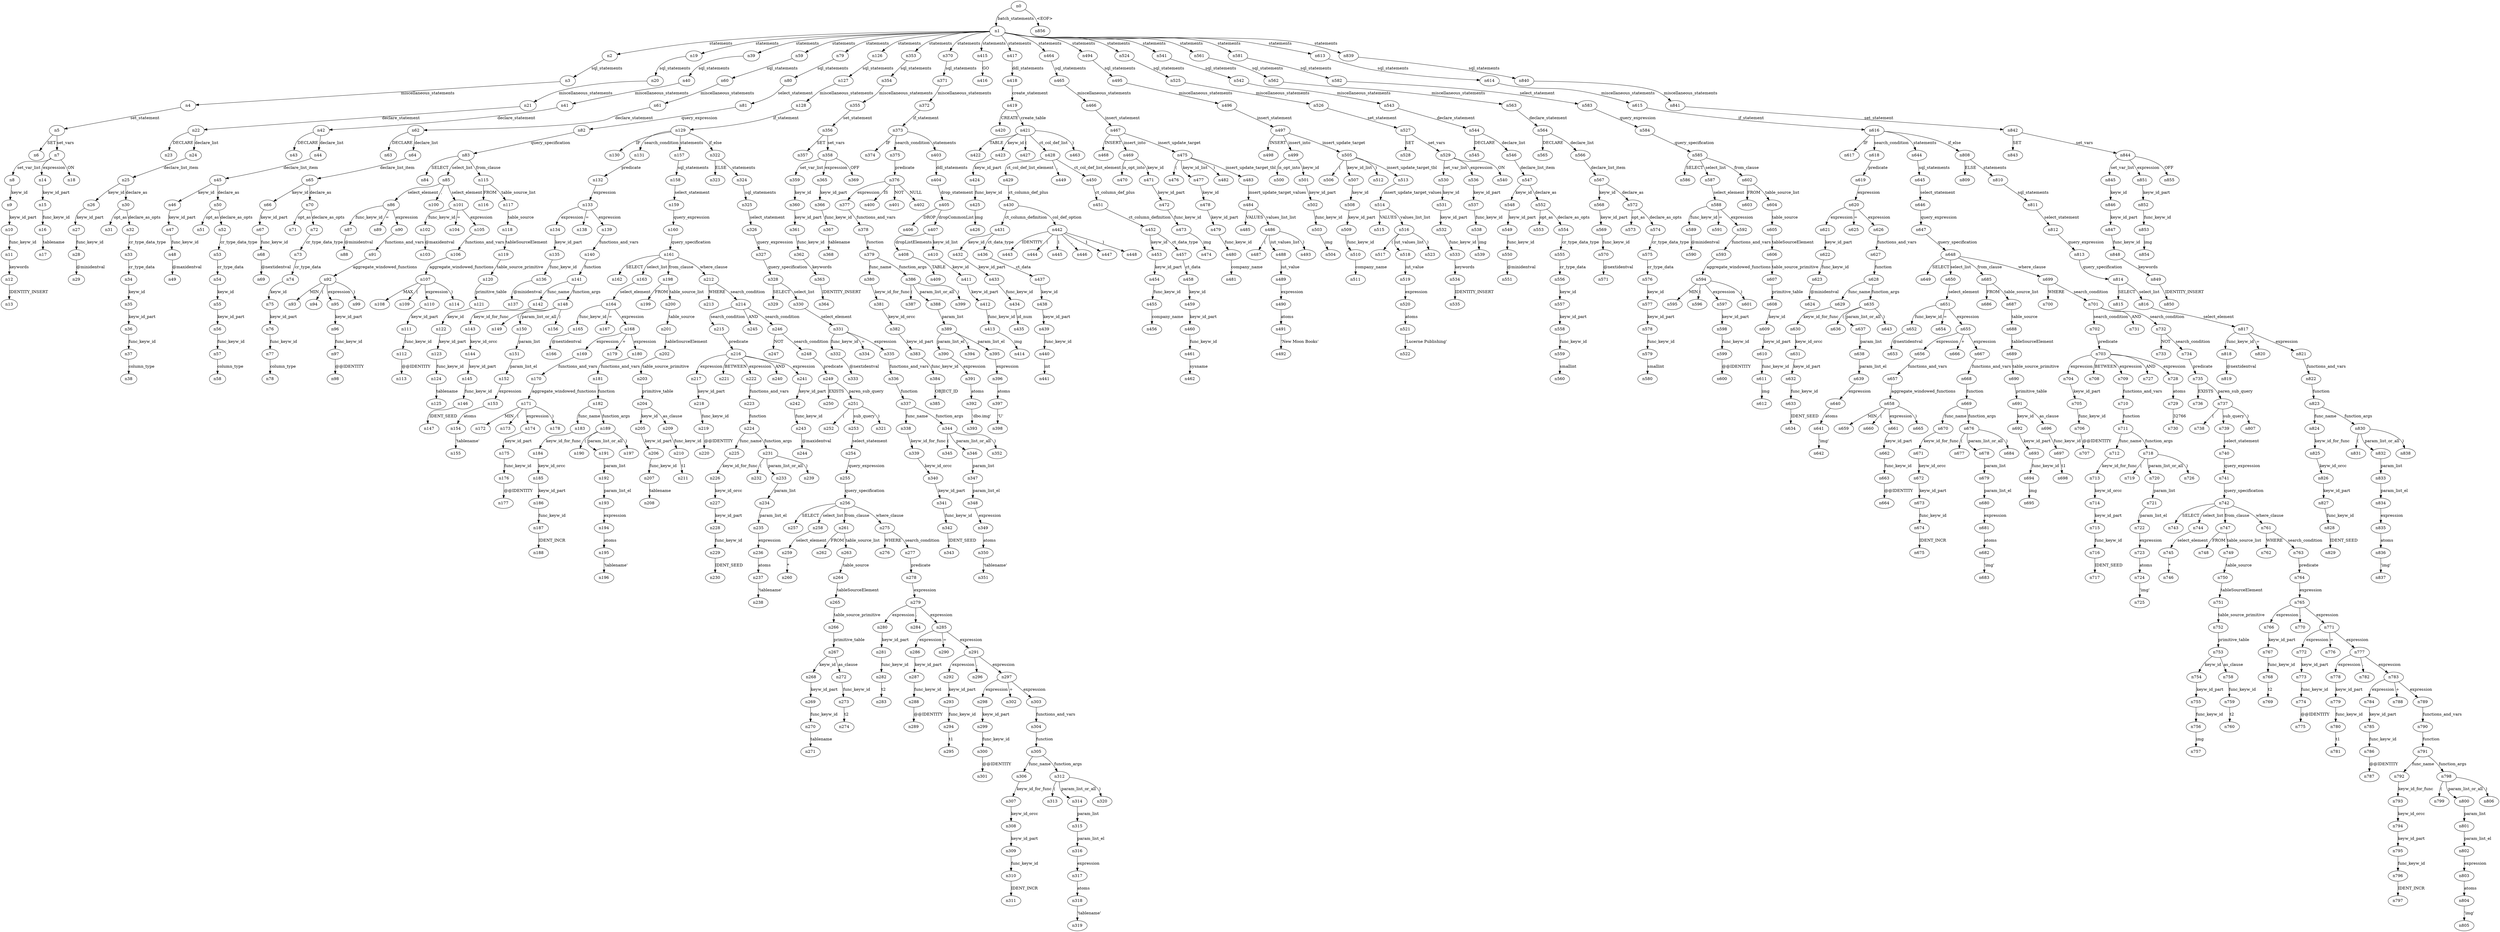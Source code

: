 digraph ParseTree {
  n0 -> n1 [label="batch_statements"];
  n1 -> n2 [label="statements"];
  n2 -> n3 [label="sql_statements"];
  n3 -> n4 [label="miscellaneous_statements"];
  n4 -> n5 [label="set_statement"];
  n5 -> n6 [label="SET"];
  n5 -> n7 [label="set_vars"];
  n7 -> n8 [label="set_var_list"];
  n8 -> n9 [label="keyw_id"];
  n9 -> n10 [label="keyw_id_part"];
  n10 -> n11 [label="func_keyw_id"];
  n11 -> n12 [label="keywords"];
  n12 -> n13 [label="IDENTITY_INSERT"];
  n7 -> n14 [label="expression"];
  n14 -> n15 [label="keyw_id_part"];
  n15 -> n16 [label="func_keyw_id"];
  n16 -> n17 [label="tablename"];
  n7 -> n18 [label="ON"];
  n1 -> n19 [label="statements"];
  n19 -> n20 [label="sql_statements"];
  n20 -> n21 [label="miscellaneous_statements"];
  n21 -> n22 [label="declare_statement"];
  n22 -> n23 [label="DECLARE"];
  n22 -> n24 [label="declare_list"];
  n24 -> n25 [label="declare_list_item"];
  n25 -> n26 [label="keyw_id"];
  n26 -> n27 [label="keyw_id_part"];
  n27 -> n28 [label="func_keyw_id"];
  n28 -> n29 [label="@minidentval"];
  n25 -> n30 [label="declare_as"];
  n30 -> n31 [label="opt_as"];
  n30 -> n32 [label="declare_as_opts"];
  n32 -> n33 [label="cr_type_data_type"];
  n33 -> n34 [label="cr_type_data"];
  n34 -> n35 [label="keyw_id"];
  n35 -> n36 [label="keyw_id_part"];
  n36 -> n37 [label="func_keyw_id"];
  n37 -> n38 [label="column_type"];
  n1 -> n39 [label="statements"];
  n39 -> n40 [label="sql_statements"];
  n40 -> n41 [label="miscellaneous_statements"];
  n41 -> n42 [label="declare_statement"];
  n42 -> n43 [label="DECLARE"];
  n42 -> n44 [label="declare_list"];
  n44 -> n45 [label="declare_list_item"];
  n45 -> n46 [label="keyw_id"];
  n46 -> n47 [label="keyw_id_part"];
  n47 -> n48 [label="func_keyw_id"];
  n48 -> n49 [label="@maxidentval"];
  n45 -> n50 [label="declare_as"];
  n50 -> n51 [label="opt_as"];
  n50 -> n52 [label="declare_as_opts"];
  n52 -> n53 [label="cr_type_data_type"];
  n53 -> n54 [label="cr_type_data"];
  n54 -> n55 [label="keyw_id"];
  n55 -> n56 [label="keyw_id_part"];
  n56 -> n57 [label="func_keyw_id"];
  n57 -> n58 [label="column_type"];
  n1 -> n59 [label="statements"];
  n59 -> n60 [label="sql_statements"];
  n60 -> n61 [label="miscellaneous_statements"];
  n61 -> n62 [label="declare_statement"];
  n62 -> n63 [label="DECLARE"];
  n62 -> n64 [label="declare_list"];
  n64 -> n65 [label="declare_list_item"];
  n65 -> n66 [label="keyw_id"];
  n66 -> n67 [label="keyw_id_part"];
  n67 -> n68 [label="func_keyw_id"];
  n68 -> n69 [label="@nextidentval"];
  n65 -> n70 [label="declare_as"];
  n70 -> n71 [label="opt_as"];
  n70 -> n72 [label="declare_as_opts"];
  n72 -> n73 [label="cr_type_data_type"];
  n73 -> n74 [label="cr_type_data"];
  n74 -> n75 [label="keyw_id"];
  n75 -> n76 [label="keyw_id_part"];
  n76 -> n77 [label="func_keyw_id"];
  n77 -> n78 [label="column_type"];
  n1 -> n79 [label="statements"];
  n79 -> n80 [label="sql_statements"];
  n80 -> n81 [label="select_statement"];
  n81 -> n82 [label="query_expression"];
  n82 -> n83 [label="query_specification"];
  n83 -> n84 [label="SELECT"];
  n83 -> n85 [label="select_list"];
  n85 -> n86 [label="select_element"];
  n86 -> n87 [label="func_keyw_id"];
  n87 -> n88 [label="@minidentval"];
  n86 -> n89 [label="="];
  n86 -> n90 [label="expression"];
  n90 -> n91 [label="functions_and_vars"];
  n91 -> n92 [label="aggregate_windowed_functions"];
  n92 -> n93 [label="MIN"];
  n92 -> n94 [label="("];
  n92 -> n95 [label="expression"];
  n95 -> n96 [label="keyw_id_part"];
  n96 -> n97 [label="func_keyw_id"];
  n97 -> n98 [label="@@IDENTITY"];
  n92 -> n99 [label=")"];
  n85 -> n100 [label=","];
  n85 -> n101 [label="select_element"];
  n101 -> n102 [label="func_keyw_id"];
  n102 -> n103 [label="@maxidentval"];
  n101 -> n104 [label="="];
  n101 -> n105 [label="expression"];
  n105 -> n106 [label="functions_and_vars"];
  n106 -> n107 [label="aggregate_windowed_functions"];
  n107 -> n108 [label="MAX"];
  n107 -> n109 [label="("];
  n107 -> n110 [label="expression"];
  n110 -> n111 [label="keyw_id_part"];
  n111 -> n112 [label="func_keyw_id"];
  n112 -> n113 [label="@@IDENTITY"];
  n107 -> n114 [label=")"];
  n83 -> n115 [label="from_clause"];
  n115 -> n116 [label="FROM"];
  n115 -> n117 [label="table_source_list"];
  n117 -> n118 [label="table_source"];
  n118 -> n119 [label="tableSourceElement"];
  n119 -> n120 [label="table_source_primitive"];
  n120 -> n121 [label="primitive_table"];
  n121 -> n122 [label="keyw_id"];
  n122 -> n123 [label="keyw_id_part"];
  n123 -> n124 [label="func_keyw_id"];
  n124 -> n125 [label="tablename"];
  n1 -> n126 [label="statements"];
  n126 -> n127 [label="sql_statements"];
  n127 -> n128 [label="miscellaneous_statements"];
  n128 -> n129 [label="if_statement"];
  n129 -> n130 [label="IF"];
  n129 -> n131 [label="search_condition"];
  n131 -> n132 [label="predicate"];
  n132 -> n133 [label="expression"];
  n133 -> n134 [label="expression"];
  n134 -> n135 [label="keyw_id_part"];
  n135 -> n136 [label="func_keyw_id"];
  n136 -> n137 [label="@minidentval"];
  n133 -> n138 [label="="];
  n133 -> n139 [label="expression"];
  n139 -> n140 [label="functions_and_vars"];
  n140 -> n141 [label="function"];
  n141 -> n142 [label="func_name"];
  n142 -> n143 [label="keyw_id_for_func"];
  n143 -> n144 [label="keyw_id_orcc"];
  n144 -> n145 [label="keyw_id_part"];
  n145 -> n146 [label="func_keyw_id"];
  n146 -> n147 [label="IDENT_SEED"];
  n141 -> n148 [label="function_args"];
  n148 -> n149 [label="("];
  n148 -> n150 [label="param_list_or_all"];
  n150 -> n151 [label="param_list"];
  n151 -> n152 [label="param_list_el"];
  n152 -> n153 [label="expression"];
  n153 -> n154 [label="atoms"];
  n154 -> n155 [label="'tablename'"];
  n148 -> n156 [label=")"];
  n129 -> n157 [label="statements"];
  n157 -> n158 [label="sql_statements"];
  n158 -> n159 [label="select_statement"];
  n159 -> n160 [label="query_expression"];
  n160 -> n161 [label="query_specification"];
  n161 -> n162 [label="SELECT"];
  n161 -> n163 [label="select_list"];
  n163 -> n164 [label="select_element"];
  n164 -> n165 [label="func_keyw_id"];
  n165 -> n166 [label="@nextidentval"];
  n164 -> n167 [label="="];
  n164 -> n168 [label="expression"];
  n168 -> n169 [label="expression"];
  n169 -> n170 [label="functions_and_vars"];
  n170 -> n171 [label="aggregate_windowed_functions"];
  n171 -> n172 [label="MIN"];
  n171 -> n173 [label="("];
  n171 -> n174 [label="expression"];
  n174 -> n175 [label="keyw_id_part"];
  n175 -> n176 [label="func_keyw_id"];
  n176 -> n177 [label="@@IDENTITY"];
  n171 -> n178 [label=")"];
  n168 -> n179 [label="+"];
  n168 -> n180 [label="expression"];
  n180 -> n181 [label="functions_and_vars"];
  n181 -> n182 [label="function"];
  n182 -> n183 [label="func_name"];
  n183 -> n184 [label="keyw_id_for_func"];
  n184 -> n185 [label="keyw_id_orcc"];
  n185 -> n186 [label="keyw_id_part"];
  n186 -> n187 [label="func_keyw_id"];
  n187 -> n188 [label="IDENT_INCR"];
  n182 -> n189 [label="function_args"];
  n189 -> n190 [label="("];
  n189 -> n191 [label="param_list_or_all"];
  n191 -> n192 [label="param_list"];
  n192 -> n193 [label="param_list_el"];
  n193 -> n194 [label="expression"];
  n194 -> n195 [label="atoms"];
  n195 -> n196 [label="'tablename'"];
  n189 -> n197 [label=")"];
  n161 -> n198 [label="from_clause"];
  n198 -> n199 [label="FROM"];
  n198 -> n200 [label="table_source_list"];
  n200 -> n201 [label="table_source"];
  n201 -> n202 [label="tableSourceElement"];
  n202 -> n203 [label="table_source_primitive"];
  n203 -> n204 [label="primitive_table"];
  n204 -> n205 [label="keyw_id"];
  n205 -> n206 [label="keyw_id_part"];
  n206 -> n207 [label="func_keyw_id"];
  n207 -> n208 [label="tablename"];
  n204 -> n209 [label="as_clause"];
  n209 -> n210 [label="func_keyw_id"];
  n210 -> n211 [label="t1"];
  n161 -> n212 [label="where_clause"];
  n212 -> n213 [label="WHERE"];
  n212 -> n214 [label="search_condition"];
  n214 -> n215 [label="search_condition"];
  n215 -> n216 [label="predicate"];
  n216 -> n217 [label="expression"];
  n217 -> n218 [label="keyw_id_part"];
  n218 -> n219 [label="func_keyw_id"];
  n219 -> n220 [label="@@IDENTITY"];
  n216 -> n221 [label="BETWEEN"];
  n216 -> n222 [label="expression"];
  n222 -> n223 [label="functions_and_vars"];
  n223 -> n224 [label="function"];
  n224 -> n225 [label="func_name"];
  n225 -> n226 [label="keyw_id_for_func"];
  n226 -> n227 [label="keyw_id_orcc"];
  n227 -> n228 [label="keyw_id_part"];
  n228 -> n229 [label="func_keyw_id"];
  n229 -> n230 [label="IDENT_SEED"];
  n224 -> n231 [label="function_args"];
  n231 -> n232 [label="("];
  n231 -> n233 [label="param_list_or_all"];
  n233 -> n234 [label="param_list"];
  n234 -> n235 [label="param_list_el"];
  n235 -> n236 [label="expression"];
  n236 -> n237 [label="atoms"];
  n237 -> n238 [label="'tablename'"];
  n231 -> n239 [label=")"];
  n216 -> n240 [label="AND"];
  n216 -> n241 [label="expression"];
  n241 -> n242 [label="keyw_id_part"];
  n242 -> n243 [label="func_keyw_id"];
  n243 -> n244 [label="@maxidentval"];
  n214 -> n245 [label="AND"];
  n214 -> n246 [label="search_condition"];
  n246 -> n247 [label="NOT"];
  n246 -> n248 [label="search_condition"];
  n248 -> n249 [label="predicate"];
  n249 -> n250 [label="EXISTS"];
  n249 -> n251 [label="paren_sub_query"];
  n251 -> n252 [label="("];
  n251 -> n253 [label="sub_query"];
  n253 -> n254 [label="select_statement"];
  n254 -> n255 [label="query_expression"];
  n255 -> n256 [label="query_specification"];
  n256 -> n257 [label="SELECT"];
  n256 -> n258 [label="select_list"];
  n258 -> n259 [label="select_element"];
  n259 -> n260 [label="*"];
  n256 -> n261 [label="from_clause"];
  n261 -> n262 [label="FROM"];
  n261 -> n263 [label="table_source_list"];
  n263 -> n264 [label="table_source"];
  n264 -> n265 [label="tableSourceElement"];
  n265 -> n266 [label="table_source_primitive"];
  n266 -> n267 [label="primitive_table"];
  n267 -> n268 [label="keyw_id"];
  n268 -> n269 [label="keyw_id_part"];
  n269 -> n270 [label="func_keyw_id"];
  n270 -> n271 [label="tablename"];
  n267 -> n272 [label="as_clause"];
  n272 -> n273 [label="func_keyw_id"];
  n273 -> n274 [label="t2"];
  n256 -> n275 [label="where_clause"];
  n275 -> n276 [label="WHERE"];
  n275 -> n277 [label="search_condition"];
  n277 -> n278 [label="predicate"];
  n278 -> n279 [label="expression"];
  n279 -> n280 [label="expression"];
  n280 -> n281 [label="keyw_id_part"];
  n281 -> n282 [label="func_keyw_id"];
  n282 -> n283 [label="t2"];
  n279 -> n284 [label="."];
  n279 -> n285 [label="expression"];
  n285 -> n286 [label="expression"];
  n286 -> n287 [label="keyw_id_part"];
  n287 -> n288 [label="func_keyw_id"];
  n288 -> n289 [label="@@IDENTITY"];
  n285 -> n290 [label="="];
  n285 -> n291 [label="expression"];
  n291 -> n292 [label="expression"];
  n292 -> n293 [label="keyw_id_part"];
  n293 -> n294 [label="func_keyw_id"];
  n294 -> n295 [label="t1"];
  n291 -> n296 [label="."];
  n291 -> n297 [label="expression"];
  n297 -> n298 [label="expression"];
  n298 -> n299 [label="keyw_id_part"];
  n299 -> n300 [label="func_keyw_id"];
  n300 -> n301 [label="@@IDENTITY"];
  n297 -> n302 [label="+"];
  n297 -> n303 [label="expression"];
  n303 -> n304 [label="functions_and_vars"];
  n304 -> n305 [label="function"];
  n305 -> n306 [label="func_name"];
  n306 -> n307 [label="keyw_id_for_func"];
  n307 -> n308 [label="keyw_id_orcc"];
  n308 -> n309 [label="keyw_id_part"];
  n309 -> n310 [label="func_keyw_id"];
  n310 -> n311 [label="IDENT_INCR"];
  n305 -> n312 [label="function_args"];
  n312 -> n313 [label="("];
  n312 -> n314 [label="param_list_or_all"];
  n314 -> n315 [label="param_list"];
  n315 -> n316 [label="param_list_el"];
  n316 -> n317 [label="expression"];
  n317 -> n318 [label="atoms"];
  n318 -> n319 [label="'tablename'"];
  n312 -> n320 [label=")"];
  n251 -> n321 [label=")"];
  n129 -> n322 [label="if_else"];
  n322 -> n323 [label="ELSE"];
  n322 -> n324 [label="statements"];
  n324 -> n325 [label="sql_statements"];
  n325 -> n326 [label="select_statement"];
  n326 -> n327 [label="query_expression"];
  n327 -> n328 [label="query_specification"];
  n328 -> n329 [label="SELECT"];
  n328 -> n330 [label="select_list"];
  n330 -> n331 [label="select_element"];
  n331 -> n332 [label="func_keyw_id"];
  n332 -> n333 [label="@nextidentval"];
  n331 -> n334 [label="="];
  n331 -> n335 [label="expression"];
  n335 -> n336 [label="functions_and_vars"];
  n336 -> n337 [label="function"];
  n337 -> n338 [label="func_name"];
  n338 -> n339 [label="keyw_id_for_func"];
  n339 -> n340 [label="keyw_id_orcc"];
  n340 -> n341 [label="keyw_id_part"];
  n341 -> n342 [label="func_keyw_id"];
  n342 -> n343 [label="IDENT_SEED"];
  n337 -> n344 [label="function_args"];
  n344 -> n345 [label="("];
  n344 -> n346 [label="param_list_or_all"];
  n346 -> n347 [label="param_list"];
  n347 -> n348 [label="param_list_el"];
  n348 -> n349 [label="expression"];
  n349 -> n350 [label="atoms"];
  n350 -> n351 [label="'tablename'"];
  n344 -> n352 [label=")"];
  n1 -> n353 [label="statements"];
  n353 -> n354 [label="sql_statements"];
  n354 -> n355 [label="miscellaneous_statements"];
  n355 -> n356 [label="set_statement"];
  n356 -> n357 [label="SET"];
  n356 -> n358 [label="set_vars"];
  n358 -> n359 [label="set_var_list"];
  n359 -> n360 [label="keyw_id"];
  n360 -> n361 [label="keyw_id_part"];
  n361 -> n362 [label="func_keyw_id"];
  n362 -> n363 [label="keywords"];
  n363 -> n364 [label="IDENTITY_INSERT"];
  n358 -> n365 [label="expression"];
  n365 -> n366 [label="keyw_id_part"];
  n366 -> n367 [label="func_keyw_id"];
  n367 -> n368 [label="tablename"];
  n358 -> n369 [label="OFF"];
  n1 -> n370 [label="statements"];
  n370 -> n371 [label="sql_statements"];
  n371 -> n372 [label="miscellaneous_statements"];
  n372 -> n373 [label="if_statement"];
  n373 -> n374 [label="IF"];
  n373 -> n375 [label="search_condition"];
  n375 -> n376 [label="predicate"];
  n376 -> n377 [label="expression"];
  n377 -> n378 [label="functions_and_vars"];
  n378 -> n379 [label="function"];
  n379 -> n380 [label="func_name"];
  n380 -> n381 [label="keyw_id_for_func"];
  n381 -> n382 [label="keyw_id_orcc"];
  n382 -> n383 [label="keyw_id_part"];
  n383 -> n384 [label="func_keyw_id"];
  n384 -> n385 [label="OBJECT_ID"];
  n379 -> n386 [label="function_args"];
  n386 -> n387 [label="("];
  n386 -> n388 [label="param_list_or_all"];
  n388 -> n389 [label="param_list"];
  n389 -> n390 [label="param_list_el"];
  n390 -> n391 [label="expression"];
  n391 -> n392 [label="atoms"];
  n392 -> n393 [label="'dbo.img'"];
  n389 -> n394 [label=","];
  n389 -> n395 [label="param_list_el"];
  n395 -> n396 [label="expression"];
  n396 -> n397 [label="atoms"];
  n397 -> n398 [label="'U'"];
  n386 -> n399 [label=")"];
  n376 -> n400 [label="IS"];
  n376 -> n401 [label="NOT"];
  n376 -> n402 [label="NULL"];
  n373 -> n403 [label="statements"];
  n403 -> n404 [label="ddl_statements"];
  n404 -> n405 [label="drop_statement"];
  n405 -> n406 [label="DROP"];
  n405 -> n407 [label="dropCommonList"];
  n407 -> n408 [label="dropListElements"];
  n408 -> n409 [label="TABLE"];
  n407 -> n410 [label="keyw_id_list"];
  n410 -> n411 [label="keyw_id"];
  n411 -> n412 [label="keyw_id_part"];
  n412 -> n413 [label="func_keyw_id"];
  n413 -> n414 [label="img"];
  n1 -> n415 [label="statements"];
  n415 -> n416 [label="GO"];
  n1 -> n417 [label="statements"];
  n417 -> n418 [label="ddl_statements"];
  n418 -> n419 [label="create_statement"];
  n419 -> n420 [label="CREATE"];
  n419 -> n421 [label="create_table"];
  n421 -> n422 [label="TABLE"];
  n421 -> n423 [label="keyw_id"];
  n423 -> n424 [label="keyw_id_part"];
  n424 -> n425 [label="func_keyw_id"];
  n425 -> n426 [label="img"];
  n421 -> n427 [label="("];
  n421 -> n428 [label="ct_col_def_list"];
  n428 -> n429 [label="ct_col_def_list_element"];
  n429 -> n430 [label="ct_column_def_plus"];
  n430 -> n431 [label="ct_column_definition"];
  n431 -> n432 [label="keyw_id"];
  n432 -> n433 [label="keyw_id_part"];
  n433 -> n434 [label="func_keyw_id"];
  n434 -> n435 [label="id_num"];
  n431 -> n436 [label="ct_data_type"];
  n436 -> n437 [label="ct_data"];
  n437 -> n438 [label="keyw_id"];
  n438 -> n439 [label="keyw_id_part"];
  n439 -> n440 [label="func_keyw_id"];
  n440 -> n441 [label="int"];
  n430 -> n442 [label="col_def_option"];
  n442 -> n443 [label="IDENTITY"];
  n442 -> n444 [label="("];
  n442 -> n445 [label="1"];
  n442 -> n446 [label=","];
  n442 -> n447 [label="1"];
  n442 -> n448 [label=")"];
  n428 -> n449 [label=","];
  n428 -> n450 [label="ct_col_def_list_element"];
  n450 -> n451 [label="ct_column_def_plus"];
  n451 -> n452 [label="ct_column_definition"];
  n452 -> n453 [label="keyw_id"];
  n453 -> n454 [label="keyw_id_part"];
  n454 -> n455 [label="func_keyw_id"];
  n455 -> n456 [label="company_name"];
  n452 -> n457 [label="ct_data_type"];
  n457 -> n458 [label="ct_data"];
  n458 -> n459 [label="keyw_id"];
  n459 -> n460 [label="keyw_id_part"];
  n460 -> n461 [label="func_keyw_id"];
  n461 -> n462 [label="sysname"];
  n421 -> n463 [label=")"];
  n1 -> n464 [label="statements"];
  n464 -> n465 [label="sql_statements"];
  n465 -> n466 [label="miscellaneous_statements"];
  n466 -> n467 [label="insert_statement"];
  n467 -> n468 [label="INSERT"];
  n467 -> n469 [label="insert_into"];
  n469 -> n470 [label="is_opt_into"];
  n469 -> n471 [label="keyw_id"];
  n471 -> n472 [label="keyw_id_part"];
  n472 -> n473 [label="func_keyw_id"];
  n473 -> n474 [label="img"];
  n467 -> n475 [label="insert_update_target"];
  n475 -> n476 [label="("];
  n475 -> n477 [label="keyw_id_list"];
  n477 -> n478 [label="keyw_id"];
  n478 -> n479 [label="keyw_id_part"];
  n479 -> n480 [label="func_keyw_id"];
  n480 -> n481 [label="company_name"];
  n475 -> n482 [label=")"];
  n475 -> n483 [label="insert_update_target_tbl"];
  n483 -> n484 [label="insert_update_target_values"];
  n484 -> n485 [label="VALUES"];
  n484 -> n486 [label="values_list_list"];
  n486 -> n487 [label="("];
  n486 -> n488 [label="iut_values_list"];
  n488 -> n489 [label="iut_value"];
  n489 -> n490 [label="expression"];
  n490 -> n491 [label="atoms"];
  n491 -> n492 [label="'New Moon Books'"];
  n486 -> n493 [label=")"];
  n1 -> n494 [label="statements"];
  n494 -> n495 [label="sql_statements"];
  n495 -> n496 [label="miscellaneous_statements"];
  n496 -> n497 [label="insert_statement"];
  n497 -> n498 [label="INSERT"];
  n497 -> n499 [label="insert_into"];
  n499 -> n500 [label="is_opt_into"];
  n499 -> n501 [label="keyw_id"];
  n501 -> n502 [label="keyw_id_part"];
  n502 -> n503 [label="func_keyw_id"];
  n503 -> n504 [label="img"];
  n497 -> n505 [label="insert_update_target"];
  n505 -> n506 [label="("];
  n505 -> n507 [label="keyw_id_list"];
  n507 -> n508 [label="keyw_id"];
  n508 -> n509 [label="keyw_id_part"];
  n509 -> n510 [label="func_keyw_id"];
  n510 -> n511 [label="company_name"];
  n505 -> n512 [label=")"];
  n505 -> n513 [label="insert_update_target_tbl"];
  n513 -> n514 [label="insert_update_target_values"];
  n514 -> n515 [label="VALUES"];
  n514 -> n516 [label="values_list_list"];
  n516 -> n517 [label="("];
  n516 -> n518 [label="iut_values_list"];
  n518 -> n519 [label="iut_value"];
  n519 -> n520 [label="expression"];
  n520 -> n521 [label="atoms"];
  n521 -> n522 [label="'Lucerne Publishing'"];
  n516 -> n523 [label=")"];
  n1 -> n524 [label="statements"];
  n524 -> n525 [label="sql_statements"];
  n525 -> n526 [label="miscellaneous_statements"];
  n526 -> n527 [label="set_statement"];
  n527 -> n528 [label="SET"];
  n527 -> n529 [label="set_vars"];
  n529 -> n530 [label="set_var_list"];
  n530 -> n531 [label="keyw_id"];
  n531 -> n532 [label="keyw_id_part"];
  n532 -> n533 [label="func_keyw_id"];
  n533 -> n534 [label="keywords"];
  n534 -> n535 [label="IDENTITY_INSERT"];
  n529 -> n536 [label="expression"];
  n536 -> n537 [label="keyw_id_part"];
  n537 -> n538 [label="func_keyw_id"];
  n538 -> n539 [label="img"];
  n529 -> n540 [label="ON"];
  n1 -> n541 [label="statements"];
  n541 -> n542 [label="sql_statements"];
  n542 -> n543 [label="miscellaneous_statements"];
  n543 -> n544 [label="declare_statement"];
  n544 -> n545 [label="DECLARE"];
  n544 -> n546 [label="declare_list"];
  n546 -> n547 [label="declare_list_item"];
  n547 -> n548 [label="keyw_id"];
  n548 -> n549 [label="keyw_id_part"];
  n549 -> n550 [label="func_keyw_id"];
  n550 -> n551 [label="@minidentval"];
  n547 -> n552 [label="declare_as"];
  n552 -> n553 [label="opt_as"];
  n552 -> n554 [label="declare_as_opts"];
  n554 -> n555 [label="cr_type_data_type"];
  n555 -> n556 [label="cr_type_data"];
  n556 -> n557 [label="keyw_id"];
  n557 -> n558 [label="keyw_id_part"];
  n558 -> n559 [label="func_keyw_id"];
  n559 -> n560 [label="smallint"];
  n1 -> n561 [label="statements"];
  n561 -> n562 [label="sql_statements"];
  n562 -> n563 [label="miscellaneous_statements"];
  n563 -> n564 [label="declare_statement"];
  n564 -> n565 [label="DECLARE"];
  n564 -> n566 [label="declare_list"];
  n566 -> n567 [label="declare_list_item"];
  n567 -> n568 [label="keyw_id"];
  n568 -> n569 [label="keyw_id_part"];
  n569 -> n570 [label="func_keyw_id"];
  n570 -> n571 [label="@nextidentval"];
  n567 -> n572 [label="declare_as"];
  n572 -> n573 [label="opt_as"];
  n572 -> n574 [label="declare_as_opts"];
  n574 -> n575 [label="cr_type_data_type"];
  n575 -> n576 [label="cr_type_data"];
  n576 -> n577 [label="keyw_id"];
  n577 -> n578 [label="keyw_id_part"];
  n578 -> n579 [label="func_keyw_id"];
  n579 -> n580 [label="smallint"];
  n1 -> n581 [label="statements"];
  n581 -> n582 [label="sql_statements"];
  n582 -> n583 [label="select_statement"];
  n583 -> n584 [label="query_expression"];
  n584 -> n585 [label="query_specification"];
  n585 -> n586 [label="SELECT"];
  n585 -> n587 [label="select_list"];
  n587 -> n588 [label="select_element"];
  n588 -> n589 [label="func_keyw_id"];
  n589 -> n590 [label="@minidentval"];
  n588 -> n591 [label="="];
  n588 -> n592 [label="expression"];
  n592 -> n593 [label="functions_and_vars"];
  n593 -> n594 [label="aggregate_windowed_functions"];
  n594 -> n595 [label="MIN"];
  n594 -> n596 [label="("];
  n594 -> n597 [label="expression"];
  n597 -> n598 [label="keyw_id_part"];
  n598 -> n599 [label="func_keyw_id"];
  n599 -> n600 [label="@@IDENTITY"];
  n594 -> n601 [label=")"];
  n585 -> n602 [label="from_clause"];
  n602 -> n603 [label="FROM"];
  n602 -> n604 [label="table_source_list"];
  n604 -> n605 [label="table_source"];
  n605 -> n606 [label="tableSourceElement"];
  n606 -> n607 [label="table_source_primitive"];
  n607 -> n608 [label="primitive_table"];
  n608 -> n609 [label="keyw_id"];
  n609 -> n610 [label="keyw_id_part"];
  n610 -> n611 [label="func_keyw_id"];
  n611 -> n612 [label="img"];
  n1 -> n613 [label="statements"];
  n613 -> n614 [label="sql_statements"];
  n614 -> n615 [label="miscellaneous_statements"];
  n615 -> n616 [label="if_statement"];
  n616 -> n617 [label="IF"];
  n616 -> n618 [label="search_condition"];
  n618 -> n619 [label="predicate"];
  n619 -> n620 [label="expression"];
  n620 -> n621 [label="expression"];
  n621 -> n622 [label="keyw_id_part"];
  n622 -> n623 [label="func_keyw_id"];
  n623 -> n624 [label="@minidentval"];
  n620 -> n625 [label="="];
  n620 -> n626 [label="expression"];
  n626 -> n627 [label="functions_and_vars"];
  n627 -> n628 [label="function"];
  n628 -> n629 [label="func_name"];
  n629 -> n630 [label="keyw_id_for_func"];
  n630 -> n631 [label="keyw_id_orcc"];
  n631 -> n632 [label="keyw_id_part"];
  n632 -> n633 [label="func_keyw_id"];
  n633 -> n634 [label="IDENT_SEED"];
  n628 -> n635 [label="function_args"];
  n635 -> n636 [label="("];
  n635 -> n637 [label="param_list_or_all"];
  n637 -> n638 [label="param_list"];
  n638 -> n639 [label="param_list_el"];
  n639 -> n640 [label="expression"];
  n640 -> n641 [label="atoms"];
  n641 -> n642 [label="'img'"];
  n635 -> n643 [label=")"];
  n616 -> n644 [label="statements"];
  n644 -> n645 [label="sql_statements"];
  n645 -> n646 [label="select_statement"];
  n646 -> n647 [label="query_expression"];
  n647 -> n648 [label="query_specification"];
  n648 -> n649 [label="SELECT"];
  n648 -> n650 [label="select_list"];
  n650 -> n651 [label="select_element"];
  n651 -> n652 [label="func_keyw_id"];
  n652 -> n653 [label="@nextidentval"];
  n651 -> n654 [label="="];
  n651 -> n655 [label="expression"];
  n655 -> n656 [label="expression"];
  n656 -> n657 [label="functions_and_vars"];
  n657 -> n658 [label="aggregate_windowed_functions"];
  n658 -> n659 [label="MIN"];
  n658 -> n660 [label="("];
  n658 -> n661 [label="expression"];
  n661 -> n662 [label="keyw_id_part"];
  n662 -> n663 [label="func_keyw_id"];
  n663 -> n664 [label="@@IDENTITY"];
  n658 -> n665 [label=")"];
  n655 -> n666 [label="+"];
  n655 -> n667 [label="expression"];
  n667 -> n668 [label="functions_and_vars"];
  n668 -> n669 [label="function"];
  n669 -> n670 [label="func_name"];
  n670 -> n671 [label="keyw_id_for_func"];
  n671 -> n672 [label="keyw_id_orcc"];
  n672 -> n673 [label="keyw_id_part"];
  n673 -> n674 [label="func_keyw_id"];
  n674 -> n675 [label="IDENT_INCR"];
  n669 -> n676 [label="function_args"];
  n676 -> n677 [label="("];
  n676 -> n678 [label="param_list_or_all"];
  n678 -> n679 [label="param_list"];
  n679 -> n680 [label="param_list_el"];
  n680 -> n681 [label="expression"];
  n681 -> n682 [label="atoms"];
  n682 -> n683 [label="'img'"];
  n676 -> n684 [label=")"];
  n648 -> n685 [label="from_clause"];
  n685 -> n686 [label="FROM"];
  n685 -> n687 [label="table_source_list"];
  n687 -> n688 [label="table_source"];
  n688 -> n689 [label="tableSourceElement"];
  n689 -> n690 [label="table_source_primitive"];
  n690 -> n691 [label="primitive_table"];
  n691 -> n692 [label="keyw_id"];
  n692 -> n693 [label="keyw_id_part"];
  n693 -> n694 [label="func_keyw_id"];
  n694 -> n695 [label="img"];
  n691 -> n696 [label="as_clause"];
  n696 -> n697 [label="func_keyw_id"];
  n697 -> n698 [label="t1"];
  n648 -> n699 [label="where_clause"];
  n699 -> n700 [label="WHERE"];
  n699 -> n701 [label="search_condition"];
  n701 -> n702 [label="search_condition"];
  n702 -> n703 [label="predicate"];
  n703 -> n704 [label="expression"];
  n704 -> n705 [label="keyw_id_part"];
  n705 -> n706 [label="func_keyw_id"];
  n706 -> n707 [label="@@IDENTITY"];
  n703 -> n708 [label="BETWEEN"];
  n703 -> n709 [label="expression"];
  n709 -> n710 [label="functions_and_vars"];
  n710 -> n711 [label="function"];
  n711 -> n712 [label="func_name"];
  n712 -> n713 [label="keyw_id_for_func"];
  n713 -> n714 [label="keyw_id_orcc"];
  n714 -> n715 [label="keyw_id_part"];
  n715 -> n716 [label="func_keyw_id"];
  n716 -> n717 [label="IDENT_SEED"];
  n711 -> n718 [label="function_args"];
  n718 -> n719 [label="("];
  n718 -> n720 [label="param_list_or_all"];
  n720 -> n721 [label="param_list"];
  n721 -> n722 [label="param_list_el"];
  n722 -> n723 [label="expression"];
  n723 -> n724 [label="atoms"];
  n724 -> n725 [label="'img'"];
  n718 -> n726 [label=")"];
  n703 -> n727 [label="AND"];
  n703 -> n728 [label="expression"];
  n728 -> n729 [label="atoms"];
  n729 -> n730 [label="32766"];
  n701 -> n731 [label="AND"];
  n701 -> n732 [label="search_condition"];
  n732 -> n733 [label="NOT"];
  n732 -> n734 [label="search_condition"];
  n734 -> n735 [label="predicate"];
  n735 -> n736 [label="EXISTS"];
  n735 -> n737 [label="paren_sub_query"];
  n737 -> n738 [label="("];
  n737 -> n739 [label="sub_query"];
  n739 -> n740 [label="select_statement"];
  n740 -> n741 [label="query_expression"];
  n741 -> n742 [label="query_specification"];
  n742 -> n743 [label="SELECT"];
  n742 -> n744 [label="select_list"];
  n744 -> n745 [label="select_element"];
  n745 -> n746 [label="*"];
  n742 -> n747 [label="from_clause"];
  n747 -> n748 [label="FROM"];
  n747 -> n749 [label="table_source_list"];
  n749 -> n750 [label="table_source"];
  n750 -> n751 [label="tableSourceElement"];
  n751 -> n752 [label="table_source_primitive"];
  n752 -> n753 [label="primitive_table"];
  n753 -> n754 [label="keyw_id"];
  n754 -> n755 [label="keyw_id_part"];
  n755 -> n756 [label="func_keyw_id"];
  n756 -> n757 [label="img"];
  n753 -> n758 [label="as_clause"];
  n758 -> n759 [label="func_keyw_id"];
  n759 -> n760 [label="t2"];
  n742 -> n761 [label="where_clause"];
  n761 -> n762 [label="WHERE"];
  n761 -> n763 [label="search_condition"];
  n763 -> n764 [label="predicate"];
  n764 -> n765 [label="expression"];
  n765 -> n766 [label="expression"];
  n766 -> n767 [label="keyw_id_part"];
  n767 -> n768 [label="func_keyw_id"];
  n768 -> n769 [label="t2"];
  n765 -> n770 [label="."];
  n765 -> n771 [label="expression"];
  n771 -> n772 [label="expression"];
  n772 -> n773 [label="keyw_id_part"];
  n773 -> n774 [label="func_keyw_id"];
  n774 -> n775 [label="@@IDENTITY"];
  n771 -> n776 [label="="];
  n771 -> n777 [label="expression"];
  n777 -> n778 [label="expression"];
  n778 -> n779 [label="keyw_id_part"];
  n779 -> n780 [label="func_keyw_id"];
  n780 -> n781 [label="t1"];
  n777 -> n782 [label="."];
  n777 -> n783 [label="expression"];
  n783 -> n784 [label="expression"];
  n784 -> n785 [label="keyw_id_part"];
  n785 -> n786 [label="func_keyw_id"];
  n786 -> n787 [label="@@IDENTITY"];
  n783 -> n788 [label="+"];
  n783 -> n789 [label="expression"];
  n789 -> n790 [label="functions_and_vars"];
  n790 -> n791 [label="function"];
  n791 -> n792 [label="func_name"];
  n792 -> n793 [label="keyw_id_for_func"];
  n793 -> n794 [label="keyw_id_orcc"];
  n794 -> n795 [label="keyw_id_part"];
  n795 -> n796 [label="func_keyw_id"];
  n796 -> n797 [label="IDENT_INCR"];
  n791 -> n798 [label="function_args"];
  n798 -> n799 [label="("];
  n798 -> n800 [label="param_list_or_all"];
  n800 -> n801 [label="param_list"];
  n801 -> n802 [label="param_list_el"];
  n802 -> n803 [label="expression"];
  n803 -> n804 [label="atoms"];
  n804 -> n805 [label="'img'"];
  n798 -> n806 [label=")"];
  n737 -> n807 [label=")"];
  n616 -> n808 [label="if_else"];
  n808 -> n809 [label="ELSE"];
  n808 -> n810 [label="statements"];
  n810 -> n811 [label="sql_statements"];
  n811 -> n812 [label="select_statement"];
  n812 -> n813 [label="query_expression"];
  n813 -> n814 [label="query_specification"];
  n814 -> n815 [label="SELECT"];
  n814 -> n816 [label="select_list"];
  n816 -> n817 [label="select_element"];
  n817 -> n818 [label="func_keyw_id"];
  n818 -> n819 [label="@nextidentval"];
  n817 -> n820 [label="="];
  n817 -> n821 [label="expression"];
  n821 -> n822 [label="functions_and_vars"];
  n822 -> n823 [label="function"];
  n823 -> n824 [label="func_name"];
  n824 -> n825 [label="keyw_id_for_func"];
  n825 -> n826 [label="keyw_id_orcc"];
  n826 -> n827 [label="keyw_id_part"];
  n827 -> n828 [label="func_keyw_id"];
  n828 -> n829 [label="IDENT_SEED"];
  n823 -> n830 [label="function_args"];
  n830 -> n831 [label="("];
  n830 -> n832 [label="param_list_or_all"];
  n832 -> n833 [label="param_list"];
  n833 -> n834 [label="param_list_el"];
  n834 -> n835 [label="expression"];
  n835 -> n836 [label="atoms"];
  n836 -> n837 [label="'img'"];
  n830 -> n838 [label=")"];
  n1 -> n839 [label="statements"];
  n839 -> n840 [label="sql_statements"];
  n840 -> n841 [label="miscellaneous_statements"];
  n841 -> n842 [label="set_statement"];
  n842 -> n843 [label="SET"];
  n842 -> n844 [label="set_vars"];
  n844 -> n845 [label="set_var_list"];
  n845 -> n846 [label="keyw_id"];
  n846 -> n847 [label="keyw_id_part"];
  n847 -> n848 [label="func_keyw_id"];
  n848 -> n849 [label="keywords"];
  n849 -> n850 [label="IDENTITY_INSERT"];
  n844 -> n851 [label="expression"];
  n851 -> n852 [label="keyw_id_part"];
  n852 -> n853 [label="func_keyw_id"];
  n853 -> n854 [label="img"];
  n844 -> n855 [label="OFF"];
  n0 -> n856 [label="<EOF>"];
}